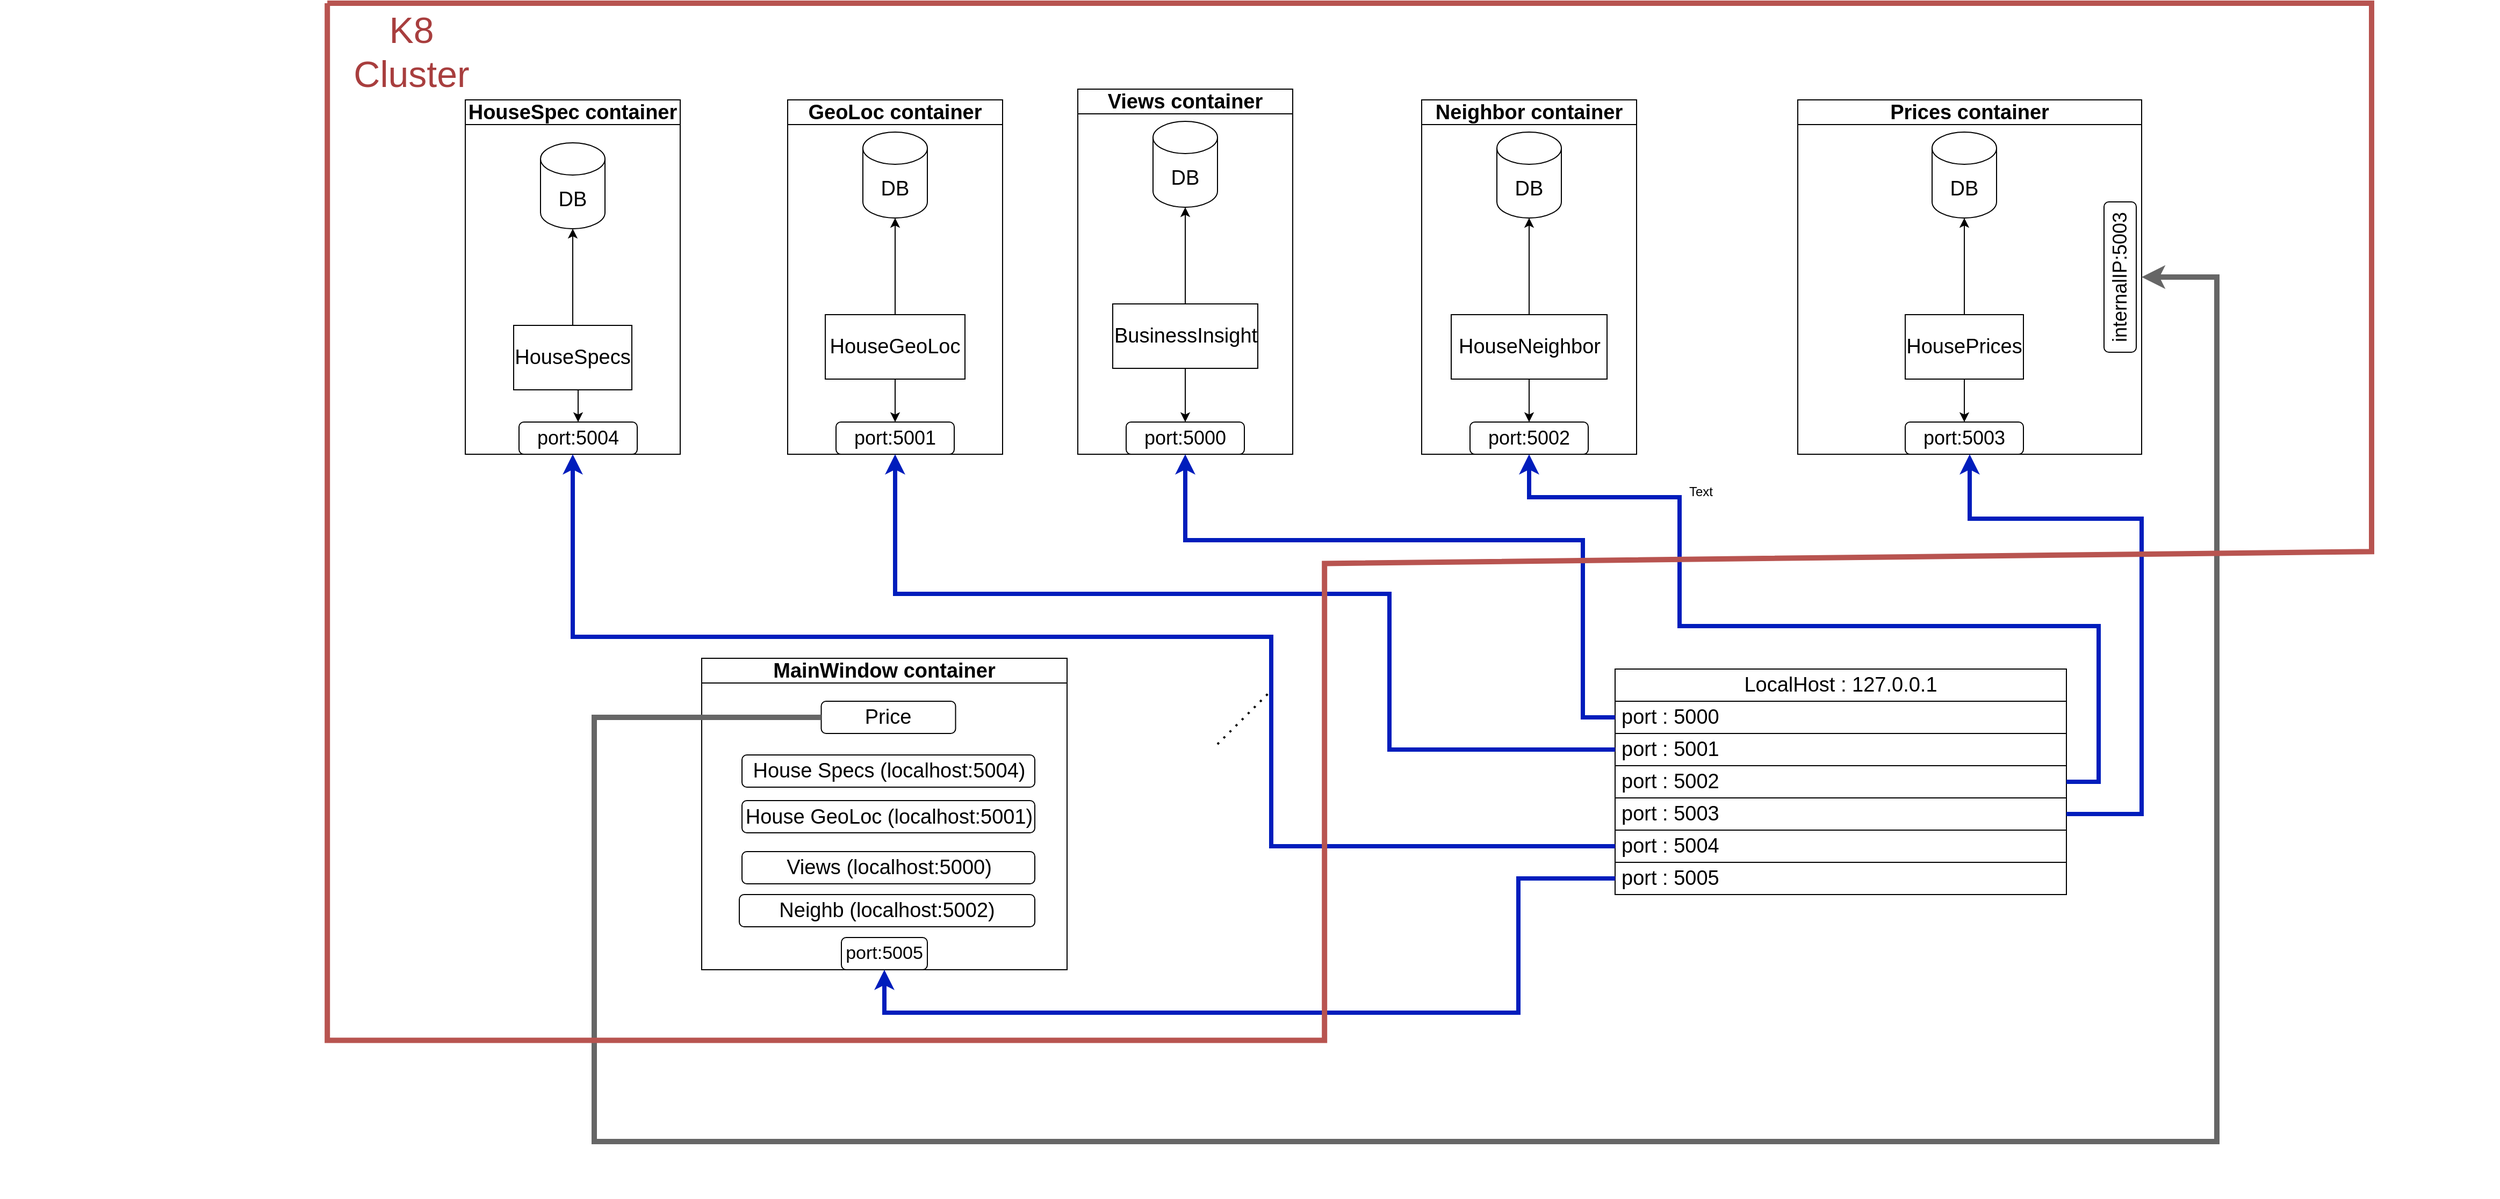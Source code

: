 <mxfile version="24.7.7">
  <diagram name="Pagina-1" id="HfmaDUV2KbOYAZsAv6NB">
    <mxGraphModel dx="4287" dy="3340" grid="1" gridSize="10" guides="1" tooltips="1" connect="1" arrows="1" fold="1" page="1" pageScale="1" pageWidth="1100" pageHeight="1700" math="0" shadow="0">
      <root>
        <mxCell id="0" />
        <mxCell id="1" parent="0" />
        <mxCell id="TAgpOvvzRsTFJa2ulCm9-2" value="HouseSpec container" style="swimlane;whiteSpace=wrap;html=1;fontSize=19;" parent="1" vertex="1">
          <mxGeometry x="20" y="80" width="200" height="330" as="geometry" />
        </mxCell>
        <mxCell id="TAgpOvvzRsTFJa2ulCm9-60" style="edgeStyle=orthogonalEdgeStyle;rounded=0;orthogonalLoop=1;jettySize=auto;html=1;exitX=0.5;exitY=1;exitDx=0;exitDy=0;entryX=0.5;entryY=0;entryDx=0;entryDy=0;" parent="TAgpOvvzRsTFJa2ulCm9-2" source="0ct4LDV8JpJV-yFf8uoS-1" target="TAgpOvvzRsTFJa2ulCm9-51" edge="1">
          <mxGeometry relative="1" as="geometry" />
        </mxCell>
        <mxCell id="0ct4LDV8JpJV-yFf8uoS-1" value="HouseSpecs" style="rounded=0;whiteSpace=wrap;html=1;fontSize=19;" parent="TAgpOvvzRsTFJa2ulCm9-2" vertex="1">
          <mxGeometry x="45" y="210" width="110" height="60" as="geometry" />
        </mxCell>
        <mxCell id="0ct4LDV8JpJV-yFf8uoS-5" value="DB" style="shape=cylinder3;whiteSpace=wrap;html=1;boundedLbl=1;backgroundOutline=1;size=15;fontSize=19;" parent="TAgpOvvzRsTFJa2ulCm9-2" vertex="1">
          <mxGeometry x="70" y="40" width="60" height="80" as="geometry" />
        </mxCell>
        <mxCell id="TAgpOvvzRsTFJa2ulCm9-3" style="edgeStyle=orthogonalEdgeStyle;rounded=0;orthogonalLoop=1;jettySize=auto;html=1;exitX=0.5;exitY=0;exitDx=0;exitDy=0;entryX=0.5;entryY=1;entryDx=0;entryDy=0;entryPerimeter=0;fontSize=19;" parent="TAgpOvvzRsTFJa2ulCm9-2" source="0ct4LDV8JpJV-yFf8uoS-1" target="0ct4LDV8JpJV-yFf8uoS-5" edge="1">
          <mxGeometry relative="1" as="geometry" />
        </mxCell>
        <mxCell id="TAgpOvvzRsTFJa2ulCm9-51" value="&lt;span style=&quot;font-size: 18px; text-wrap: nowrap;&quot;&gt;port:5004&lt;/span&gt;" style="rounded=1;whiteSpace=wrap;html=1;fontSize=18;" parent="TAgpOvvzRsTFJa2ulCm9-2" vertex="1">
          <mxGeometry x="50" y="300" width="110" height="30" as="geometry" />
        </mxCell>
        <mxCell id="TAgpOvvzRsTFJa2ulCm9-4" value="MainWindow container" style="swimlane;whiteSpace=wrap;html=1;fontSize=19;" parent="1" vertex="1">
          <mxGeometry x="240" y="600" width="340" height="290" as="geometry" />
        </mxCell>
        <mxCell id="TAgpOvvzRsTFJa2ulCm9-22" value="Price" style="rounded=1;whiteSpace=wrap;html=1;fontSize=19;" parent="TAgpOvvzRsTFJa2ulCm9-4" vertex="1">
          <mxGeometry x="111.25" y="40" width="125" height="30" as="geometry" />
        </mxCell>
        <mxCell id="TAgpOvvzRsTFJa2ulCm9-24" value="House Specs (localhost:5004)" style="rounded=1;whiteSpace=wrap;html=1;fontSize=19;" parent="TAgpOvvzRsTFJa2ulCm9-4" vertex="1">
          <mxGeometry x="37.5" y="90" width="272.5" height="30" as="geometry" />
        </mxCell>
        <mxCell id="TAgpOvvzRsTFJa2ulCm9-48" value="&lt;span style=&quot;font-size: 17px; text-wrap: nowrap;&quot;&gt;port:5005&lt;/span&gt;" style="rounded=1;whiteSpace=wrap;html=1;fontSize=17;" parent="TAgpOvvzRsTFJa2ulCm9-4" vertex="1">
          <mxGeometry x="130" y="260" width="80" height="30" as="geometry" />
        </mxCell>
        <mxCell id="TAgpOvvzRsTFJa2ulCm9-66" value="House GeoLoc (localhost:5001)" style="rounded=1;whiteSpace=wrap;html=1;fontSize=19;" parent="TAgpOvvzRsTFJa2ulCm9-4" vertex="1">
          <mxGeometry x="37.5" y="132.5" width="272.5" height="30" as="geometry" />
        </mxCell>
        <mxCell id="TAgpOvvzRsTFJa2ulCm9-67" value="Views (localhost:5000)" style="rounded=1;whiteSpace=wrap;html=1;fontSize=19;" parent="TAgpOvvzRsTFJa2ulCm9-4" vertex="1">
          <mxGeometry x="37.5" y="180" width="272.5" height="30" as="geometry" />
        </mxCell>
        <mxCell id="TAgpOvvzRsTFJa2ulCm9-68" value="Neighb (localhost:5002)" style="rounded=1;whiteSpace=wrap;html=1;fontSize=19;" parent="TAgpOvvzRsTFJa2ulCm9-4" vertex="1">
          <mxGeometry x="35" y="220" width="275" height="30" as="geometry" />
        </mxCell>
        <mxCell id="TAgpOvvzRsTFJa2ulCm9-6" value="GeoLoc container" style="swimlane;whiteSpace=wrap;html=1;fontSize=19;" parent="1" vertex="1">
          <mxGeometry x="320" y="80" width="200" height="330" as="geometry" />
        </mxCell>
        <mxCell id="TAgpOvvzRsTFJa2ulCm9-61" style="edgeStyle=orthogonalEdgeStyle;rounded=0;orthogonalLoop=1;jettySize=auto;html=1;exitX=0.5;exitY=1;exitDx=0;exitDy=0;entryX=0.5;entryY=0;entryDx=0;entryDy=0;" parent="TAgpOvvzRsTFJa2ulCm9-6" source="0ct4LDV8JpJV-yFf8uoS-10" target="TAgpOvvzRsTFJa2ulCm9-52" edge="1">
          <mxGeometry relative="1" as="geometry" />
        </mxCell>
        <mxCell id="0ct4LDV8JpJV-yFf8uoS-10" value="HouseGeoLoc" style="rounded=0;whiteSpace=wrap;html=1;fontSize=19;" parent="TAgpOvvzRsTFJa2ulCm9-6" vertex="1">
          <mxGeometry x="35" y="200" width="130" height="60" as="geometry" />
        </mxCell>
        <mxCell id="0ct4LDV8JpJV-yFf8uoS-6" value="DB" style="shape=cylinder3;whiteSpace=wrap;html=1;boundedLbl=1;backgroundOutline=1;size=15;fontSize=19;" parent="TAgpOvvzRsTFJa2ulCm9-6" vertex="1">
          <mxGeometry x="70" y="30" width="60" height="80" as="geometry" />
        </mxCell>
        <mxCell id="TAgpOvvzRsTFJa2ulCm9-31" style="edgeStyle=orthogonalEdgeStyle;rounded=0;orthogonalLoop=1;jettySize=auto;html=1;exitX=0.5;exitY=0;exitDx=0;exitDy=0;entryX=0.5;entryY=1;entryDx=0;entryDy=0;entryPerimeter=0;fontSize=19;" parent="TAgpOvvzRsTFJa2ulCm9-6" source="0ct4LDV8JpJV-yFf8uoS-10" target="0ct4LDV8JpJV-yFf8uoS-6" edge="1">
          <mxGeometry relative="1" as="geometry" />
        </mxCell>
        <mxCell id="TAgpOvvzRsTFJa2ulCm9-52" value="&lt;span style=&quot;font-size: 18px; text-wrap: nowrap;&quot;&gt;port:5001&lt;/span&gt;" style="rounded=1;whiteSpace=wrap;html=1;fontSize=18;" parent="TAgpOvvzRsTFJa2ulCm9-6" vertex="1">
          <mxGeometry x="45" y="300" width="110" height="30" as="geometry" />
        </mxCell>
        <mxCell id="TAgpOvvzRsTFJa2ulCm9-7" value="Views container" style="swimlane;whiteSpace=wrap;html=1;fontSize=19;" parent="1" vertex="1">
          <mxGeometry x="590" y="70" width="200" height="340" as="geometry" />
        </mxCell>
        <mxCell id="TAgpOvvzRsTFJa2ulCm9-62" style="edgeStyle=orthogonalEdgeStyle;rounded=0;orthogonalLoop=1;jettySize=auto;html=1;exitX=0.5;exitY=1;exitDx=0;exitDy=0;entryX=0.5;entryY=0;entryDx=0;entryDy=0;" parent="TAgpOvvzRsTFJa2ulCm9-7" source="0ct4LDV8JpJV-yFf8uoS-7" target="TAgpOvvzRsTFJa2ulCm9-53" edge="1">
          <mxGeometry relative="1" as="geometry" />
        </mxCell>
        <mxCell id="0ct4LDV8JpJV-yFf8uoS-7" value="BusinessInsight" style="rounded=0;whiteSpace=wrap;html=1;fontSize=19;" parent="TAgpOvvzRsTFJa2ulCm9-7" vertex="1">
          <mxGeometry x="32.5" y="200" width="135" height="60" as="geometry" />
        </mxCell>
        <mxCell id="0ct4LDV8JpJV-yFf8uoS-8" value="DB" style="shape=cylinder3;whiteSpace=wrap;html=1;boundedLbl=1;backgroundOutline=1;size=15;fontSize=19;" parent="TAgpOvvzRsTFJa2ulCm9-7" vertex="1">
          <mxGeometry x="70" y="30" width="60" height="80" as="geometry" />
        </mxCell>
        <mxCell id="TAgpOvvzRsTFJa2ulCm9-32" style="edgeStyle=orthogonalEdgeStyle;rounded=0;orthogonalLoop=1;jettySize=auto;html=1;entryX=0.5;entryY=1;entryDx=0;entryDy=0;entryPerimeter=0;fontSize=19;" parent="TAgpOvvzRsTFJa2ulCm9-7" source="0ct4LDV8JpJV-yFf8uoS-7" target="0ct4LDV8JpJV-yFf8uoS-8" edge="1">
          <mxGeometry relative="1" as="geometry" />
        </mxCell>
        <mxCell id="TAgpOvvzRsTFJa2ulCm9-53" value="&lt;span style=&quot;font-size: 18px; text-wrap: nowrap;&quot;&gt;port:5000&lt;/span&gt;" style="rounded=1;whiteSpace=wrap;html=1;fontSize=18;" parent="TAgpOvvzRsTFJa2ulCm9-7" vertex="1">
          <mxGeometry x="45" y="310" width="110" height="30" as="geometry" />
        </mxCell>
        <mxCell id="TAgpOvvzRsTFJa2ulCm9-9" value="Neighbor container" style="swimlane;whiteSpace=wrap;html=1;fontSize=19;" parent="1" vertex="1">
          <mxGeometry x="910" y="80" width="200" height="330" as="geometry" />
        </mxCell>
        <mxCell id="TAgpOvvzRsTFJa2ulCm9-63" style="edgeStyle=orthogonalEdgeStyle;rounded=0;orthogonalLoop=1;jettySize=auto;html=1;exitX=0.5;exitY=1;exitDx=0;exitDy=0;entryX=0.5;entryY=0;entryDx=0;entryDy=0;" parent="TAgpOvvzRsTFJa2ulCm9-9" source="0ct4LDV8JpJV-yFf8uoS-12" target="TAgpOvvzRsTFJa2ulCm9-54" edge="1">
          <mxGeometry relative="1" as="geometry" />
        </mxCell>
        <mxCell id="0ct4LDV8JpJV-yFf8uoS-12" value="HouseNeighbor" style="rounded=0;whiteSpace=wrap;html=1;fontSize=19;" parent="TAgpOvvzRsTFJa2ulCm9-9" vertex="1">
          <mxGeometry x="27.5" y="200" width="145" height="60" as="geometry" />
        </mxCell>
        <mxCell id="0ct4LDV8JpJV-yFf8uoS-9" value="DB" style="shape=cylinder3;whiteSpace=wrap;html=1;boundedLbl=1;backgroundOutline=1;size=15;fontSize=19;" parent="TAgpOvvzRsTFJa2ulCm9-9" vertex="1">
          <mxGeometry x="70" y="30" width="60" height="80" as="geometry" />
        </mxCell>
        <mxCell id="TAgpOvvzRsTFJa2ulCm9-33" style="edgeStyle=orthogonalEdgeStyle;rounded=0;orthogonalLoop=1;jettySize=auto;html=1;exitX=0.5;exitY=0;exitDx=0;exitDy=0;entryX=0.5;entryY=1;entryDx=0;entryDy=0;entryPerimeter=0;fontSize=19;" parent="TAgpOvvzRsTFJa2ulCm9-9" source="0ct4LDV8JpJV-yFf8uoS-12" target="0ct4LDV8JpJV-yFf8uoS-9" edge="1">
          <mxGeometry relative="1" as="geometry" />
        </mxCell>
        <mxCell id="TAgpOvvzRsTFJa2ulCm9-54" value="&lt;span style=&quot;font-size: 18px; text-wrap: nowrap;&quot;&gt;port:5002&lt;/span&gt;" style="rounded=1;whiteSpace=wrap;html=1;fontSize=18;" parent="TAgpOvvzRsTFJa2ulCm9-9" vertex="1">
          <mxGeometry x="45" y="300" width="110" height="30" as="geometry" />
        </mxCell>
        <mxCell id="TAgpOvvzRsTFJa2ulCm9-12" value="Prices container" style="swimlane;whiteSpace=wrap;html=1;fontSize=19;" parent="1" vertex="1">
          <mxGeometry x="1260" y="80" width="320" height="330" as="geometry" />
        </mxCell>
        <mxCell id="TAgpOvvzRsTFJa2ulCm9-64" style="edgeStyle=orthogonalEdgeStyle;rounded=0;orthogonalLoop=1;jettySize=auto;html=1;exitX=0.5;exitY=1;exitDx=0;exitDy=0;entryX=0.5;entryY=0;entryDx=0;entryDy=0;" parent="TAgpOvvzRsTFJa2ulCm9-12" source="TAgpOvvzRsTFJa2ulCm9-13" target="TAgpOvvzRsTFJa2ulCm9-55" edge="1">
          <mxGeometry relative="1" as="geometry" />
        </mxCell>
        <mxCell id="TAgpOvvzRsTFJa2ulCm9-13" value="HousePrices" style="rounded=0;whiteSpace=wrap;html=1;fontSize=19;" parent="TAgpOvvzRsTFJa2ulCm9-12" vertex="1">
          <mxGeometry x="100" y="200" width="110" height="60" as="geometry" />
        </mxCell>
        <mxCell id="TAgpOvvzRsTFJa2ulCm9-14" value="DB" style="shape=cylinder3;whiteSpace=wrap;html=1;boundedLbl=1;backgroundOutline=1;size=15;fontSize=19;" parent="TAgpOvvzRsTFJa2ulCm9-12" vertex="1">
          <mxGeometry x="125" y="30" width="60" height="80" as="geometry" />
        </mxCell>
        <mxCell id="TAgpOvvzRsTFJa2ulCm9-21" style="edgeStyle=orthogonalEdgeStyle;rounded=0;orthogonalLoop=1;jettySize=auto;html=1;entryX=0.5;entryY=1;entryDx=0;entryDy=0;entryPerimeter=0;fontSize=19;" parent="TAgpOvvzRsTFJa2ulCm9-12" source="TAgpOvvzRsTFJa2ulCm9-13" target="TAgpOvvzRsTFJa2ulCm9-14" edge="1">
          <mxGeometry relative="1" as="geometry" />
        </mxCell>
        <mxCell id="TAgpOvvzRsTFJa2ulCm9-55" value="&lt;span style=&quot;font-size: 18px; text-wrap: nowrap;&quot;&gt;port:5003&lt;/span&gt;" style="rounded=1;whiteSpace=wrap;html=1;fontSize=18;" parent="TAgpOvvzRsTFJa2ulCm9-12" vertex="1">
          <mxGeometry x="100" y="300" width="110" height="30" as="geometry" />
        </mxCell>
        <mxCell id="TAgpOvvzRsTFJa2ulCm9-75" value="&lt;span style=&quot;font-size: 18px; text-wrap: nowrap;&quot;&gt;internalIP:5003&lt;/span&gt;" style="rounded=1;whiteSpace=wrap;html=1;fontSize=18;rotation=-90;" parent="TAgpOvvzRsTFJa2ulCm9-12" vertex="1">
          <mxGeometry x="230" y="150" width="140" height="30" as="geometry" />
        </mxCell>
        <mxCell id="TAgpOvvzRsTFJa2ulCm9-37" value="LocalHost :&amp;nbsp;&lt;span style=&quot;text-align: left; font-size: 19px;&quot;&gt;127.0.0.1&lt;/span&gt;" style="swimlane;fontStyle=0;childLayout=stackLayout;horizontal=1;startSize=30;horizontalStack=0;resizeParent=1;resizeParentMax=0;resizeLast=0;collapsible=1;marginBottom=0;whiteSpace=wrap;html=1;fontSize=19;" parent="1" vertex="1">
          <mxGeometry x="1090" y="610" width="420" height="210" as="geometry" />
        </mxCell>
        <mxCell id="TAgpOvvzRsTFJa2ulCm9-38" value="port : 5000" style="text;strokeColor=none;fillColor=none;align=left;verticalAlign=middle;spacingLeft=4;spacingRight=4;overflow=hidden;points=[[0,0.5],[1,0.5]];portConstraint=eastwest;rotatable=0;whiteSpace=wrap;html=1;fontSize=19;" parent="TAgpOvvzRsTFJa2ulCm9-37" vertex="1">
          <mxGeometry y="30" width="420" height="30" as="geometry" />
        </mxCell>
        <mxCell id="TAgpOvvzRsTFJa2ulCm9-39" value="port : 5001" style="text;strokeColor=default;fillColor=none;align=left;verticalAlign=middle;spacingLeft=4;spacingRight=4;overflow=hidden;points=[[0,0.5],[1,0.5]];portConstraint=eastwest;rotatable=0;whiteSpace=wrap;html=1;fontSize=19;" parent="TAgpOvvzRsTFJa2ulCm9-37" vertex="1">
          <mxGeometry y="60" width="420" height="30" as="geometry" />
        </mxCell>
        <mxCell id="TAgpOvvzRsTFJa2ulCm9-40" value="port : 5002" style="text;strokeColor=default;fillColor=none;align=left;verticalAlign=middle;spacingLeft=4;spacingRight=4;overflow=hidden;points=[[0,0.5],[1,0.5]];portConstraint=eastwest;rotatable=0;whiteSpace=wrap;html=1;fontSize=19;" parent="TAgpOvvzRsTFJa2ulCm9-37" vertex="1">
          <mxGeometry y="90" width="420" height="30" as="geometry" />
        </mxCell>
        <mxCell id="TAgpOvvzRsTFJa2ulCm9-41" value="port : 5003" style="text;strokeColor=default;fillColor=none;align=left;verticalAlign=middle;spacingLeft=4;spacingRight=4;overflow=hidden;points=[[0,0.5],[1,0.5]];portConstraint=eastwest;rotatable=0;whiteSpace=wrap;html=1;fontSize=19;" parent="TAgpOvvzRsTFJa2ulCm9-37" vertex="1">
          <mxGeometry y="120" width="420" height="30" as="geometry" />
        </mxCell>
        <mxCell id="TAgpOvvzRsTFJa2ulCm9-42" value="port : 5004" style="text;strokeColor=default;fillColor=none;align=left;verticalAlign=middle;spacingLeft=4;spacingRight=4;overflow=hidden;points=[[0,0.5],[1,0.5]];portConstraint=eastwest;rotatable=0;whiteSpace=wrap;html=1;fontSize=19;" parent="TAgpOvvzRsTFJa2ulCm9-37" vertex="1">
          <mxGeometry y="150" width="420" height="30" as="geometry" />
        </mxCell>
        <mxCell id="TAgpOvvzRsTFJa2ulCm9-43" value="port : 5005" style="text;strokeColor=default;fillColor=none;align=left;verticalAlign=middle;spacingLeft=4;spacingRight=4;overflow=hidden;points=[[0,0.5],[1,0.5]];portConstraint=eastwest;rotatable=0;whiteSpace=wrap;html=1;fontSize=19;" parent="TAgpOvvzRsTFJa2ulCm9-37" vertex="1">
          <mxGeometry y="180" width="420" height="30" as="geometry" />
        </mxCell>
        <mxCell id="TAgpOvvzRsTFJa2ulCm9-49" style="edgeStyle=orthogonalEdgeStyle;rounded=0;orthogonalLoop=1;jettySize=auto;html=1;exitX=0;exitY=0.5;exitDx=0;exitDy=0;entryX=0.5;entryY=1;entryDx=0;entryDy=0;fillColor=#0050ef;strokeColor=#001DBC;strokeWidth=4;" parent="1" source="TAgpOvvzRsTFJa2ulCm9-43" target="TAgpOvvzRsTFJa2ulCm9-4" edge="1">
          <mxGeometry relative="1" as="geometry">
            <Array as="points">
              <mxPoint x="1000" y="805" />
              <mxPoint x="1000" y="930" />
              <mxPoint x="410" y="930" />
            </Array>
          </mxGeometry>
        </mxCell>
        <mxCell id="TAgpOvvzRsTFJa2ulCm9-50" style="edgeStyle=orthogonalEdgeStyle;rounded=0;orthogonalLoop=1;jettySize=auto;html=1;exitX=0;exitY=0.5;exitDx=0;exitDy=0;entryX=0.5;entryY=1;entryDx=0;entryDy=0;fillColor=#0050ef;strokeColor=#001DBC;strokeWidth=4;" parent="1" source="TAgpOvvzRsTFJa2ulCm9-42" target="TAgpOvvzRsTFJa2ulCm9-2" edge="1">
          <mxGeometry relative="1" as="geometry">
            <Array as="points">
              <mxPoint x="770" y="775" />
              <mxPoint x="770" y="580" />
              <mxPoint x="120" y="580" />
            </Array>
          </mxGeometry>
        </mxCell>
        <mxCell id="TAgpOvvzRsTFJa2ulCm9-56" style="edgeStyle=orthogonalEdgeStyle;rounded=0;orthogonalLoop=1;jettySize=auto;html=1;exitX=0;exitY=0.5;exitDx=0;exitDy=0;entryX=0.5;entryY=1;entryDx=0;entryDy=0;fillColor=#0050ef;strokeColor=#001DBC;strokeWidth=4;" parent="1" source="TAgpOvvzRsTFJa2ulCm9-38" target="TAgpOvvzRsTFJa2ulCm9-53" edge="1">
          <mxGeometry relative="1" as="geometry">
            <Array as="points">
              <mxPoint x="1060" y="655" />
              <mxPoint x="1060" y="490" />
              <mxPoint x="690" y="490" />
            </Array>
          </mxGeometry>
        </mxCell>
        <mxCell id="TAgpOvvzRsTFJa2ulCm9-57" style="edgeStyle=orthogonalEdgeStyle;rounded=0;orthogonalLoop=1;jettySize=auto;html=1;exitX=0;exitY=0.5;exitDx=0;exitDy=0;entryX=0.5;entryY=1;entryDx=0;entryDy=0;fillColor=#0050ef;strokeColor=#001DBC;strokeWidth=4;" parent="1" source="TAgpOvvzRsTFJa2ulCm9-39" target="TAgpOvvzRsTFJa2ulCm9-52" edge="1">
          <mxGeometry relative="1" as="geometry">
            <Array as="points">
              <mxPoint x="880" y="685" />
              <mxPoint x="880" y="540" />
              <mxPoint x="420" y="540" />
            </Array>
          </mxGeometry>
        </mxCell>
        <mxCell id="TAgpOvvzRsTFJa2ulCm9-58" style="edgeStyle=orthogonalEdgeStyle;rounded=0;orthogonalLoop=1;jettySize=auto;html=1;exitX=1;exitY=0.5;exitDx=0;exitDy=0;entryX=0.5;entryY=1;entryDx=0;entryDy=0;fillColor=#0050ef;strokeColor=#001DBC;strokeWidth=4;" parent="1" source="TAgpOvvzRsTFJa2ulCm9-40" target="TAgpOvvzRsTFJa2ulCm9-9" edge="1">
          <mxGeometry relative="1" as="geometry">
            <Array as="points">
              <mxPoint x="1540" y="715" />
              <mxPoint x="1540" y="570" />
              <mxPoint x="1150" y="570" />
              <mxPoint x="1150" y="450" />
              <mxPoint x="1010" y="450" />
            </Array>
          </mxGeometry>
        </mxCell>
        <mxCell id="TAgpOvvzRsTFJa2ulCm9-59" style="edgeStyle=orthogonalEdgeStyle;rounded=0;orthogonalLoop=1;jettySize=auto;html=1;exitX=1;exitY=0.5;exitDx=0;exitDy=0;entryX=0.5;entryY=1;entryDx=0;entryDy=0;fillColor=#0050ef;strokeColor=#001DBC;strokeWidth=4;" parent="1" source="TAgpOvvzRsTFJa2ulCm9-41" target="TAgpOvvzRsTFJa2ulCm9-12" edge="1">
          <mxGeometry relative="1" as="geometry">
            <Array as="points">
              <mxPoint x="1580" y="745" />
              <mxPoint x="1580" y="470" />
              <mxPoint x="1420" y="470" />
            </Array>
          </mxGeometry>
        </mxCell>
        <mxCell id="TAgpOvvzRsTFJa2ulCm9-65" style="edgeStyle=orthogonalEdgeStyle;rounded=0;orthogonalLoop=1;jettySize=auto;html=1;exitX=0;exitY=0.5;exitDx=0;exitDy=0;entryX=1;entryY=0.5;entryDx=0;entryDy=0;strokeWidth=5;fillColor=#f5f5f5;strokeColor=#666666;" parent="1" source="TAgpOvvzRsTFJa2ulCm9-22" target="TAgpOvvzRsTFJa2ulCm9-12" edge="1">
          <mxGeometry relative="1" as="geometry">
            <Array as="points">
              <mxPoint x="140" y="655" />
              <mxPoint x="140" y="1050" />
              <mxPoint x="1650" y="1050" />
              <mxPoint x="1650" y="245" />
            </Array>
          </mxGeometry>
        </mxCell>
        <mxCell id="a3O-vapLfaeiouLKFz_p-1" value="" style="endArrow=none;dashed=1;html=1;dashPattern=1 3;strokeWidth=2;rounded=0;" edge="1" parent="1">
          <mxGeometry width="50" height="50" relative="1" as="geometry">
            <mxPoint x="720" y="680" as="sourcePoint" />
            <mxPoint x="770" y="630" as="targetPoint" />
          </mxGeometry>
        </mxCell>
        <mxCell id="a3O-vapLfaeiouLKFz_p-5" value="" style="verticalLabelPosition=bottom;verticalAlign=top;html=1;shape=mxgraph.basic.polygon;polyCoords=[[0.13,0],[0.95,0],[0.95,0.46],[0.53,0.47],[0.53,0.87],[0.13,0.87],[0.13,0.77],[0.13,0]];polyline=1;fillColor=none;strokeWidth=5;strokeColor=#b85450;" vertex="1" parent="1">
          <mxGeometry x="-410" y="-10" width="2320" height="1110" as="geometry" />
        </mxCell>
        <mxCell id="a3O-vapLfaeiouLKFz_p-6" value="Text" style="text;html=1;align=center;verticalAlign=middle;whiteSpace=wrap;rounded=0;" vertex="1" parent="1">
          <mxGeometry x="1140" y="430" width="60" height="30" as="geometry" />
        </mxCell>
        <mxCell id="a3O-vapLfaeiouLKFz_p-7" value="&lt;font style=&quot;font-size: 34px;&quot;&gt;K8 Cluster&lt;/font&gt;" style="text;html=1;align=center;verticalAlign=middle;whiteSpace=wrap;rounded=0;fontColor=#a83e3e;" vertex="1" parent="1">
          <mxGeometry x="-110" y="10" width="160" height="50" as="geometry" />
        </mxCell>
      </root>
    </mxGraphModel>
  </diagram>
</mxfile>
